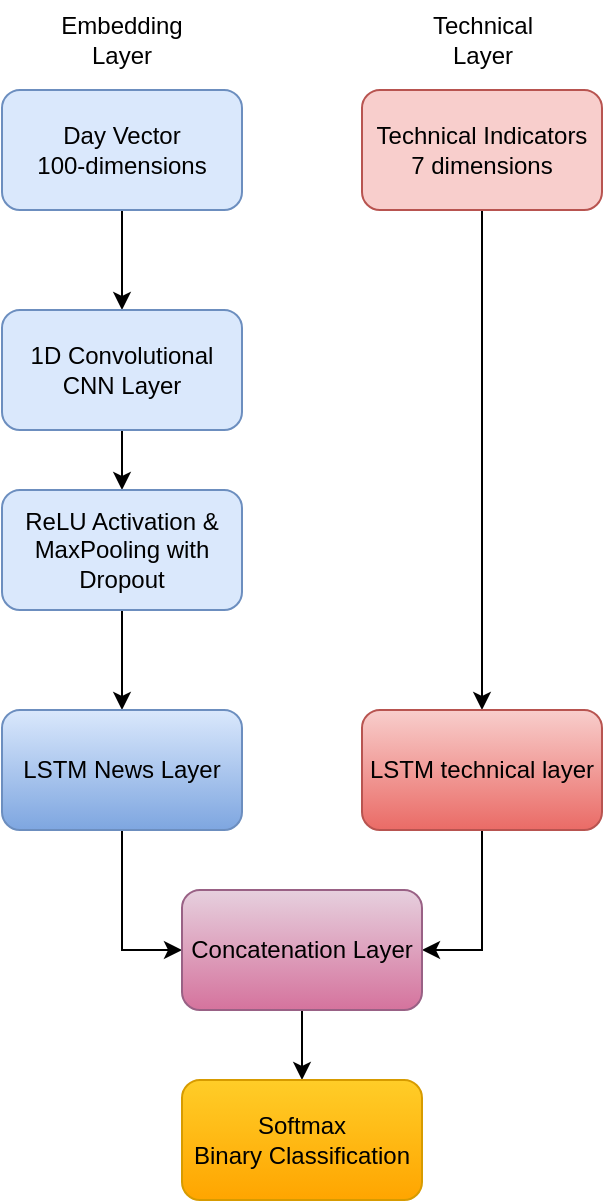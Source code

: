 <mxfile version="27.0.3">
  <diagram id="C5RBs43oDa-KdzZeNtuy" name="Page-1">
    <mxGraphModel dx="1426" dy="759" grid="1" gridSize="10" guides="1" tooltips="1" connect="1" arrows="1" fold="1" page="1" pageScale="1" pageWidth="827" pageHeight="1169" math="0" shadow="0">
      <root>
        <mxCell id="WIyWlLk6GJQsqaUBKTNV-0" />
        <mxCell id="WIyWlLk6GJQsqaUBKTNV-1" parent="WIyWlLk6GJQsqaUBKTNV-0" />
        <mxCell id="MOaYWt1KECe8FD-YubzE-5" value="" style="edgeStyle=orthogonalEdgeStyle;rounded=0;orthogonalLoop=1;jettySize=auto;html=1;" edge="1" parent="WIyWlLk6GJQsqaUBKTNV-1" source="MOaYWt1KECe8FD-YubzE-0" target="MOaYWt1KECe8FD-YubzE-4">
          <mxGeometry relative="1" as="geometry" />
        </mxCell>
        <mxCell id="MOaYWt1KECe8FD-YubzE-0" value="&lt;div&gt;Day Vector&lt;/div&gt;&lt;div&gt;100-dimensions&lt;/div&gt;" style="rounded=1;whiteSpace=wrap;html=1;fillColor=#dae8fc;strokeColor=#6c8ebf;" vertex="1" parent="WIyWlLk6GJQsqaUBKTNV-1">
          <mxGeometry x="120" y="60" width="120" height="60" as="geometry" />
        </mxCell>
        <mxCell id="MOaYWt1KECe8FD-YubzE-1" value="Embedding Layer" style="text;html=1;align=center;verticalAlign=middle;whiteSpace=wrap;rounded=0;" vertex="1" parent="WIyWlLk6GJQsqaUBKTNV-1">
          <mxGeometry x="150" y="20" width="60" height="30" as="geometry" />
        </mxCell>
        <mxCell id="MOaYWt1KECe8FD-YubzE-2" value="&lt;div&gt;Technical&lt;/div&gt;&lt;div&gt;Layer&lt;/div&gt;" style="text;html=1;align=center;verticalAlign=middle;resizable=0;points=[];autosize=1;strokeColor=none;fillColor=none;" vertex="1" parent="WIyWlLk6GJQsqaUBKTNV-1">
          <mxGeometry x="325" y="15" width="70" height="40" as="geometry" />
        </mxCell>
        <mxCell id="MOaYWt1KECe8FD-YubzE-11" value="" style="edgeStyle=orthogonalEdgeStyle;rounded=0;orthogonalLoop=1;jettySize=auto;html=1;" edge="1" parent="WIyWlLk6GJQsqaUBKTNV-1" source="MOaYWt1KECe8FD-YubzE-3" target="MOaYWt1KECe8FD-YubzE-10">
          <mxGeometry relative="1" as="geometry" />
        </mxCell>
        <mxCell id="MOaYWt1KECe8FD-YubzE-3" value="&lt;div&gt;Technical Indicators&lt;/div&gt;&lt;div&gt;7 dimensions&lt;/div&gt;" style="rounded=1;whiteSpace=wrap;html=1;fillColor=#f8cecc;strokeColor=#b85450;" vertex="1" parent="WIyWlLk6GJQsqaUBKTNV-1">
          <mxGeometry x="300" y="60" width="120" height="60" as="geometry" />
        </mxCell>
        <mxCell id="MOaYWt1KECe8FD-YubzE-7" value="" style="edgeStyle=orthogonalEdgeStyle;rounded=0;orthogonalLoop=1;jettySize=auto;html=1;" edge="1" parent="WIyWlLk6GJQsqaUBKTNV-1" source="MOaYWt1KECe8FD-YubzE-4" target="MOaYWt1KECe8FD-YubzE-6">
          <mxGeometry relative="1" as="geometry" />
        </mxCell>
        <mxCell id="MOaYWt1KECe8FD-YubzE-4" value="1D Convolutional CNN Layer" style="whiteSpace=wrap;html=1;rounded=1;fillColor=#dae8fc;strokeColor=#6c8ebf;" vertex="1" parent="WIyWlLk6GJQsqaUBKTNV-1">
          <mxGeometry x="120" y="170" width="120" height="60" as="geometry" />
        </mxCell>
        <mxCell id="MOaYWt1KECe8FD-YubzE-9" value="" style="edgeStyle=orthogonalEdgeStyle;rounded=0;orthogonalLoop=1;jettySize=auto;html=1;" edge="1" parent="WIyWlLk6GJQsqaUBKTNV-1" source="MOaYWt1KECe8FD-YubzE-6" target="MOaYWt1KECe8FD-YubzE-8">
          <mxGeometry relative="1" as="geometry" />
        </mxCell>
        <mxCell id="MOaYWt1KECe8FD-YubzE-6" value="ReLU Activation &amp;amp; MaxPooling with Dropout" style="whiteSpace=wrap;html=1;rounded=1;fillColor=#dae8fc;strokeColor=#6c8ebf;" vertex="1" parent="WIyWlLk6GJQsqaUBKTNV-1">
          <mxGeometry x="120" y="260" width="120" height="60" as="geometry" />
        </mxCell>
        <mxCell id="MOaYWt1KECe8FD-YubzE-14" style="edgeStyle=orthogonalEdgeStyle;rounded=0;orthogonalLoop=1;jettySize=auto;html=1;entryX=0;entryY=0.5;entryDx=0;entryDy=0;" edge="1" parent="WIyWlLk6GJQsqaUBKTNV-1" source="MOaYWt1KECe8FD-YubzE-8" target="MOaYWt1KECe8FD-YubzE-12">
          <mxGeometry relative="1" as="geometry" />
        </mxCell>
        <mxCell id="MOaYWt1KECe8FD-YubzE-8" value="LSTM News Layer" style="whiteSpace=wrap;html=1;rounded=1;fillColor=#dae8fc;strokeColor=#6c8ebf;gradientColor=#7ea6e0;" vertex="1" parent="WIyWlLk6GJQsqaUBKTNV-1">
          <mxGeometry x="120" y="370" width="120" height="60" as="geometry" />
        </mxCell>
        <mxCell id="MOaYWt1KECe8FD-YubzE-13" value="" style="edgeStyle=orthogonalEdgeStyle;rounded=0;orthogonalLoop=1;jettySize=auto;html=1;entryX=1;entryY=0.5;entryDx=0;entryDy=0;" edge="1" parent="WIyWlLk6GJQsqaUBKTNV-1" source="MOaYWt1KECe8FD-YubzE-10" target="MOaYWt1KECe8FD-YubzE-12">
          <mxGeometry relative="1" as="geometry" />
        </mxCell>
        <mxCell id="MOaYWt1KECe8FD-YubzE-10" value="LSTM technical layer" style="rounded=1;whiteSpace=wrap;html=1;fillColor=#f8cecc;strokeColor=#b85450;gradientColor=#ea6b66;" vertex="1" parent="WIyWlLk6GJQsqaUBKTNV-1">
          <mxGeometry x="300" y="370" width="120" height="60" as="geometry" />
        </mxCell>
        <mxCell id="MOaYWt1KECe8FD-YubzE-16" value="" style="edgeStyle=orthogonalEdgeStyle;rounded=0;orthogonalLoop=1;jettySize=auto;html=1;" edge="1" parent="WIyWlLk6GJQsqaUBKTNV-1" source="MOaYWt1KECe8FD-YubzE-12" target="MOaYWt1KECe8FD-YubzE-15">
          <mxGeometry relative="1" as="geometry" />
        </mxCell>
        <mxCell id="MOaYWt1KECe8FD-YubzE-12" value="Concatenation Layer" style="whiteSpace=wrap;html=1;rounded=1;fillColor=#e6d0de;strokeColor=#996185;gradientColor=#d5739d;" vertex="1" parent="WIyWlLk6GJQsqaUBKTNV-1">
          <mxGeometry x="210" y="460" width="120" height="60" as="geometry" />
        </mxCell>
        <mxCell id="MOaYWt1KECe8FD-YubzE-15" value="Softmax&lt;br&gt;Binary Classification" style="whiteSpace=wrap;html=1;rounded=1;fillColor=#ffcd28;strokeColor=#d79b00;gradientColor=#ffa500;" vertex="1" parent="WIyWlLk6GJQsqaUBKTNV-1">
          <mxGeometry x="210" y="555" width="120" height="60" as="geometry" />
        </mxCell>
      </root>
    </mxGraphModel>
  </diagram>
</mxfile>
